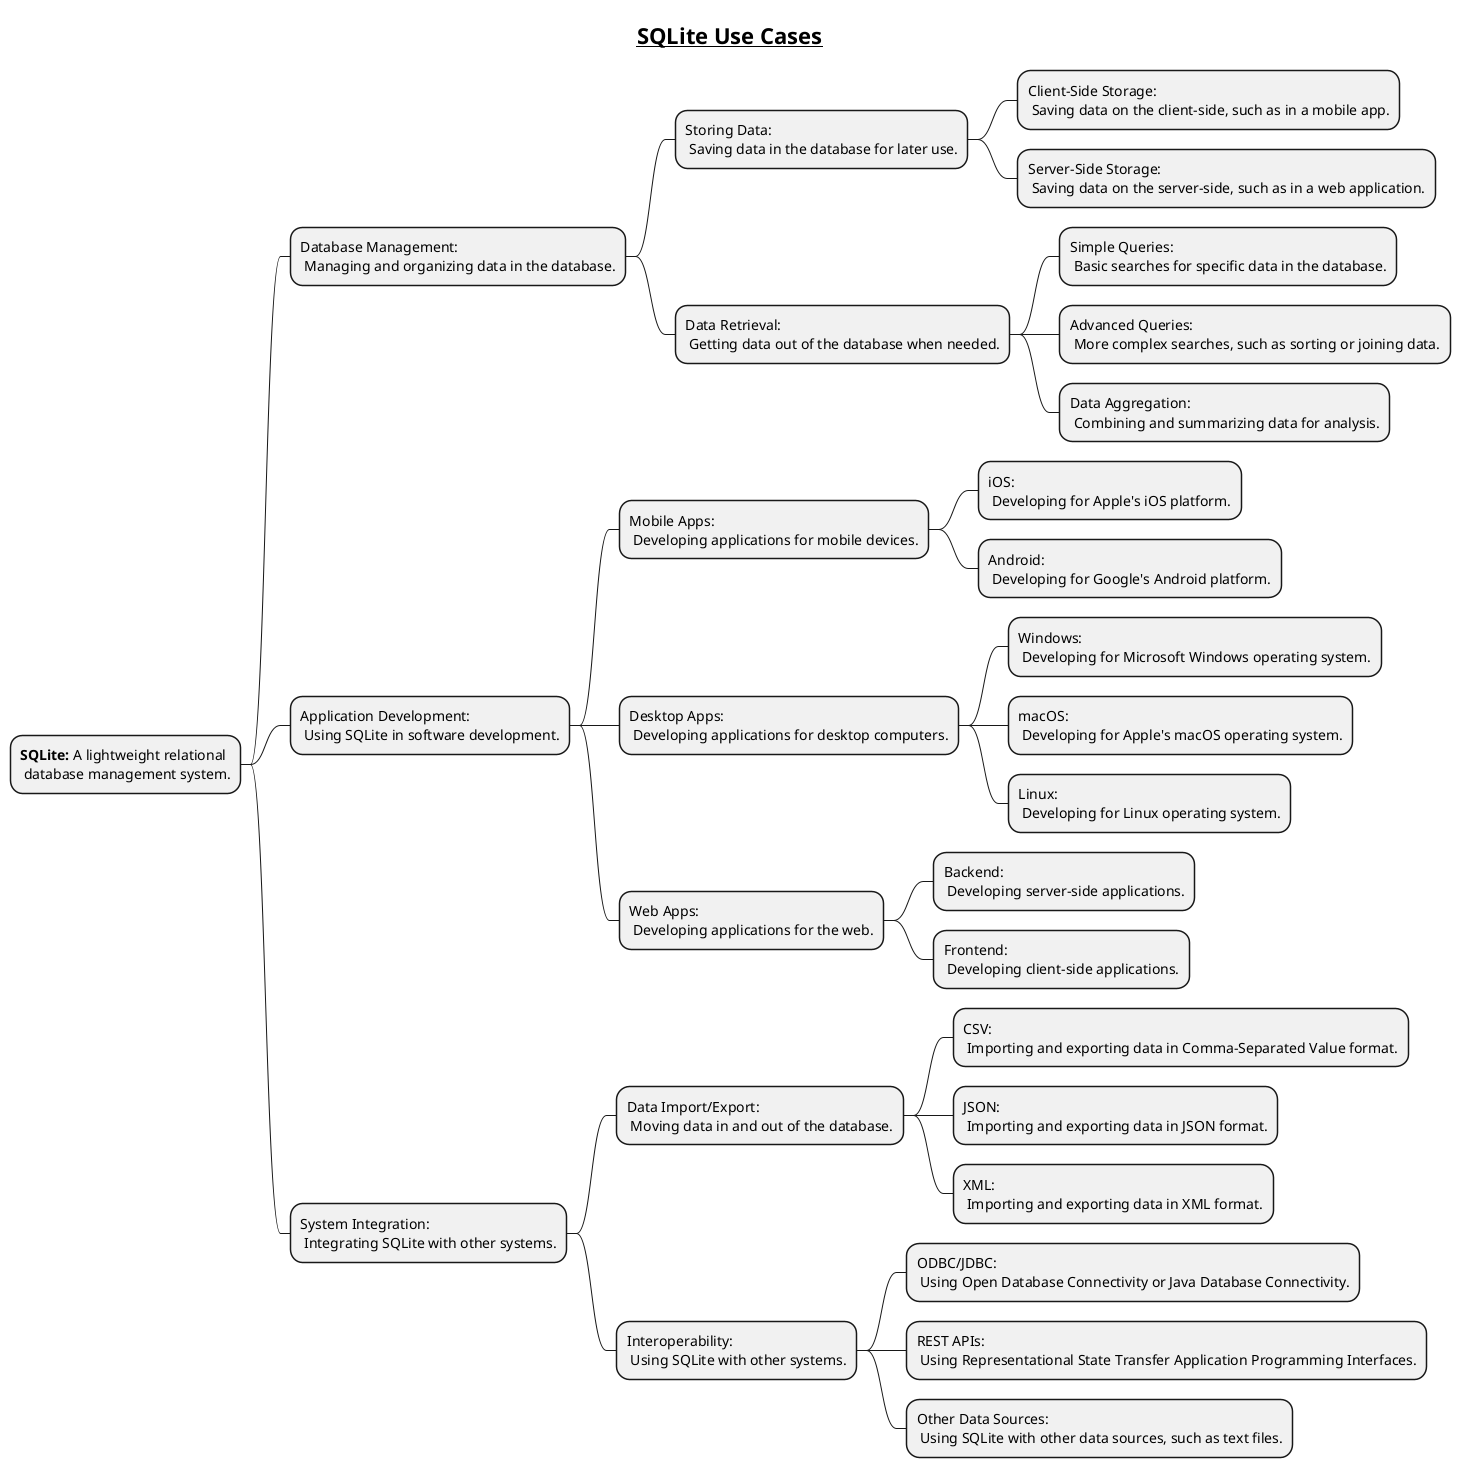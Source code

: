 @startmindmap

title = __SQLite Use Cases__

* **SQLite:** A lightweight relational\n database management system.
** Database Management:\n Managing and organizing data in the database.
*** Storing Data:\n Saving data in the database for later use.
**** Client-Side Storage:\n Saving data on the client-side, such as in a mobile app.
**** Server-Side Storage:\n Saving data on the server-side, such as in a web application.
*** Data Retrieval:\n Getting data out of the database when needed.
**** Simple Queries:\n Basic searches for specific data in the database.
**** Advanced Queries:\n More complex searches, such as sorting or joining data.
**** Data Aggregation:\n Combining and summarizing data for analysis.
** Application Development:\n Using SQLite in software development.
*** Mobile Apps:\n Developing applications for mobile devices.
**** iOS:\n Developing for Apple's iOS platform.
**** Android:\n Developing for Google's Android platform.
*** Desktop Apps:\n Developing applications for desktop computers.
**** Windows:\n Developing for Microsoft Windows operating system.
**** macOS:\n Developing for Apple's macOS operating system.
**** Linux:\n Developing for Linux operating system.
*** Web Apps:\n Developing applications for the web.
**** Backend:\n Developing server-side applications.
**** Frontend:\n Developing client-side applications.
** System Integration:\n Integrating SQLite with other systems.
*** Data Import/Export:\n Moving data in and out of the database.
**** CSV:\n Importing and exporting data in Comma-Separated Value format.
**** JSON:\n Importing and exporting data in JSON format.
**** XML:\n Importing and exporting data in XML format.
*** Interoperability:\n Using SQLite with other systems.
**** ODBC/JDBC:\n Using Open Database Connectivity or Java Database Connectivity.
**** REST APIs:\n Using Representational State Transfer Application Programming Interfaces.
**** Other Data Sources:\n Using SQLite with other data sources, such as text files.
@endmindmap
